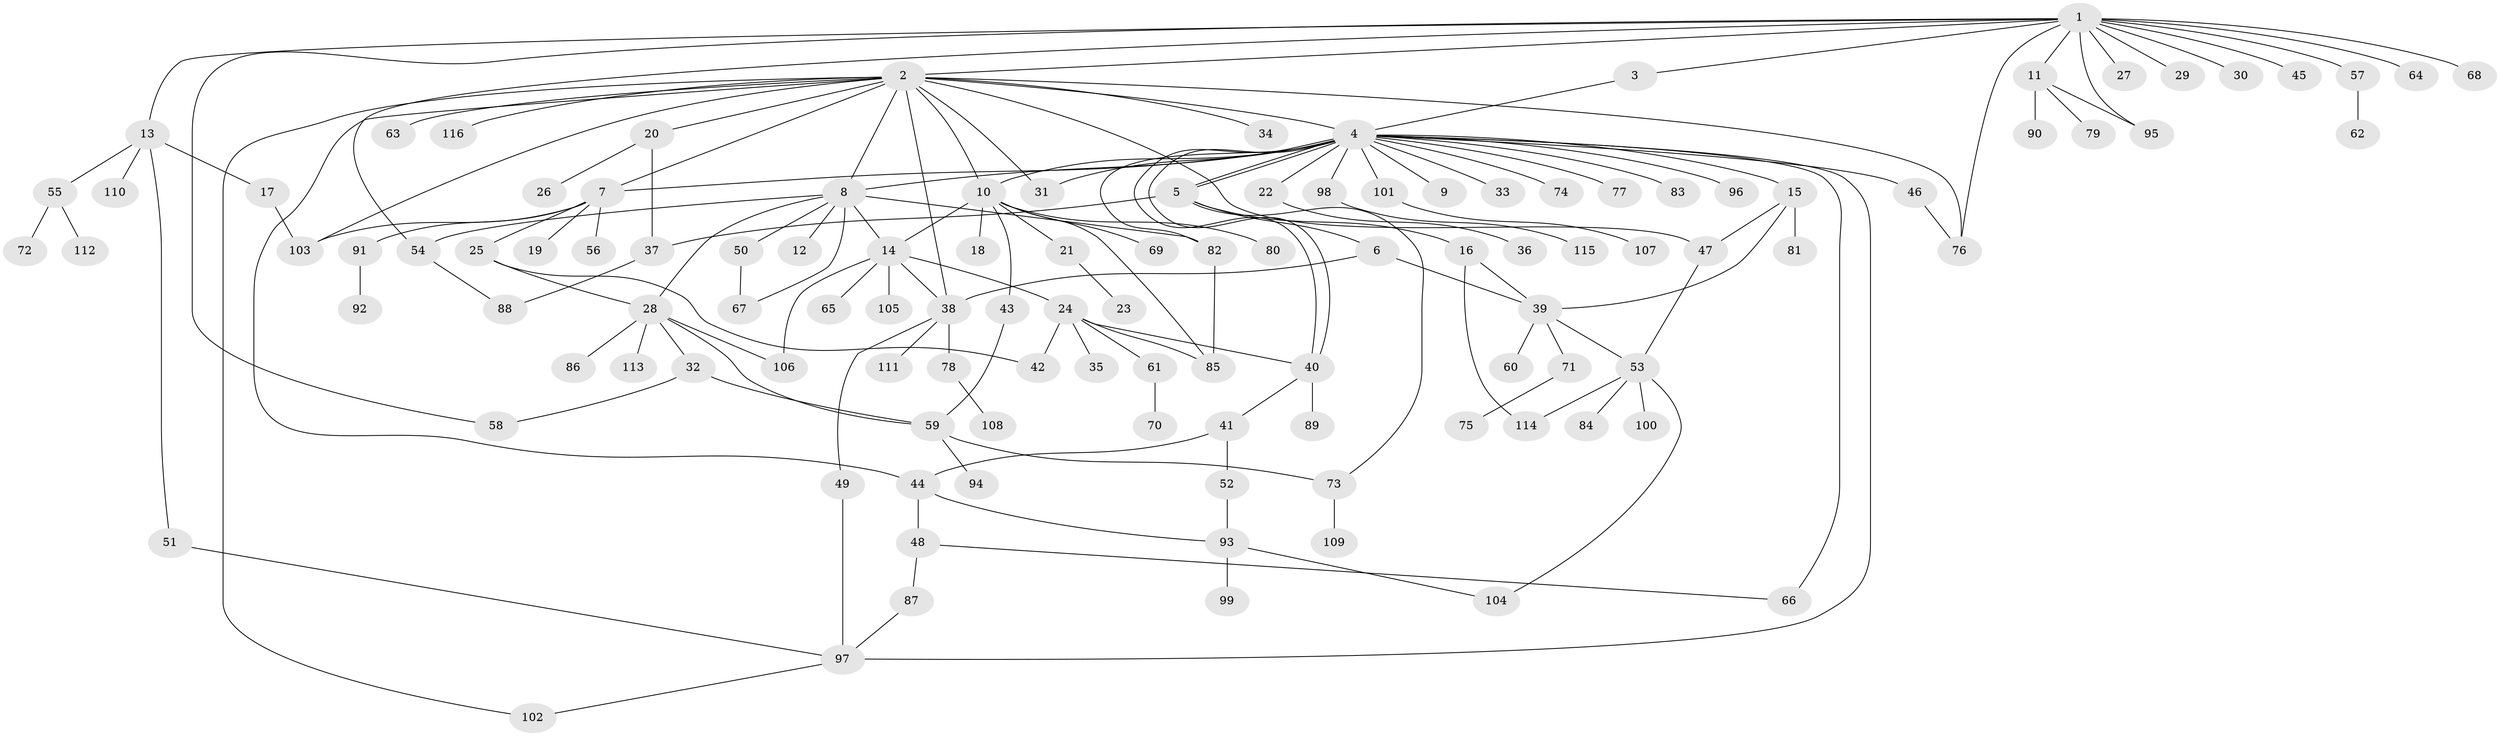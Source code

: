 // Generated by graph-tools (version 1.1) at 2025/14/03/09/25 04:14:32]
// undirected, 116 vertices, 158 edges
graph export_dot {
graph [start="1"]
  node [color=gray90,style=filled];
  1;
  2;
  3;
  4;
  5;
  6;
  7;
  8;
  9;
  10;
  11;
  12;
  13;
  14;
  15;
  16;
  17;
  18;
  19;
  20;
  21;
  22;
  23;
  24;
  25;
  26;
  27;
  28;
  29;
  30;
  31;
  32;
  33;
  34;
  35;
  36;
  37;
  38;
  39;
  40;
  41;
  42;
  43;
  44;
  45;
  46;
  47;
  48;
  49;
  50;
  51;
  52;
  53;
  54;
  55;
  56;
  57;
  58;
  59;
  60;
  61;
  62;
  63;
  64;
  65;
  66;
  67;
  68;
  69;
  70;
  71;
  72;
  73;
  74;
  75;
  76;
  77;
  78;
  79;
  80;
  81;
  82;
  83;
  84;
  85;
  86;
  87;
  88;
  89;
  90;
  91;
  92;
  93;
  94;
  95;
  96;
  97;
  98;
  99;
  100;
  101;
  102;
  103;
  104;
  105;
  106;
  107;
  108;
  109;
  110;
  111;
  112;
  113;
  114;
  115;
  116;
  1 -- 2;
  1 -- 3;
  1 -- 11;
  1 -- 13;
  1 -- 27;
  1 -- 29;
  1 -- 30;
  1 -- 45;
  1 -- 54;
  1 -- 57;
  1 -- 58;
  1 -- 64;
  1 -- 68;
  1 -- 76;
  1 -- 95;
  2 -- 4;
  2 -- 7;
  2 -- 8;
  2 -- 10;
  2 -- 20;
  2 -- 31;
  2 -- 34;
  2 -- 38;
  2 -- 44;
  2 -- 47;
  2 -- 63;
  2 -- 76;
  2 -- 102;
  2 -- 103;
  2 -- 116;
  3 -- 4;
  4 -- 5;
  4 -- 5;
  4 -- 7;
  4 -- 8;
  4 -- 9;
  4 -- 10;
  4 -- 15;
  4 -- 22;
  4 -- 31;
  4 -- 33;
  4 -- 40;
  4 -- 40;
  4 -- 46;
  4 -- 66;
  4 -- 74;
  4 -- 77;
  4 -- 82;
  4 -- 83;
  4 -- 96;
  4 -- 97;
  4 -- 98;
  4 -- 101;
  5 -- 6;
  5 -- 16;
  5 -- 37;
  5 -- 73;
  6 -- 38;
  6 -- 39;
  7 -- 19;
  7 -- 25;
  7 -- 56;
  7 -- 91;
  7 -- 103;
  8 -- 12;
  8 -- 14;
  8 -- 28;
  8 -- 50;
  8 -- 54;
  8 -- 67;
  8 -- 82;
  10 -- 14;
  10 -- 18;
  10 -- 21;
  10 -- 43;
  10 -- 69;
  10 -- 80;
  10 -- 85;
  11 -- 79;
  11 -- 90;
  11 -- 95;
  13 -- 17;
  13 -- 51;
  13 -- 55;
  13 -- 110;
  14 -- 24;
  14 -- 38;
  14 -- 65;
  14 -- 105;
  14 -- 106;
  15 -- 39;
  15 -- 47;
  15 -- 81;
  16 -- 39;
  16 -- 114;
  17 -- 103;
  20 -- 26;
  20 -- 37;
  21 -- 23;
  22 -- 36;
  24 -- 35;
  24 -- 40;
  24 -- 42;
  24 -- 61;
  24 -- 85;
  25 -- 28;
  25 -- 42;
  28 -- 32;
  28 -- 59;
  28 -- 86;
  28 -- 106;
  28 -- 113;
  32 -- 58;
  32 -- 59;
  37 -- 88;
  38 -- 49;
  38 -- 78;
  38 -- 111;
  39 -- 53;
  39 -- 60;
  39 -- 71;
  40 -- 41;
  40 -- 89;
  41 -- 44;
  41 -- 52;
  43 -- 59;
  44 -- 48;
  44 -- 93;
  46 -- 76;
  47 -- 53;
  48 -- 66;
  48 -- 87;
  49 -- 97;
  50 -- 67;
  51 -- 97;
  52 -- 93;
  53 -- 84;
  53 -- 100;
  53 -- 104;
  53 -- 114;
  54 -- 88;
  55 -- 72;
  55 -- 112;
  57 -- 62;
  59 -- 73;
  59 -- 94;
  61 -- 70;
  71 -- 75;
  73 -- 109;
  78 -- 108;
  82 -- 85;
  87 -- 97;
  91 -- 92;
  93 -- 99;
  93 -- 104;
  97 -- 102;
  98 -- 115;
  101 -- 107;
}
